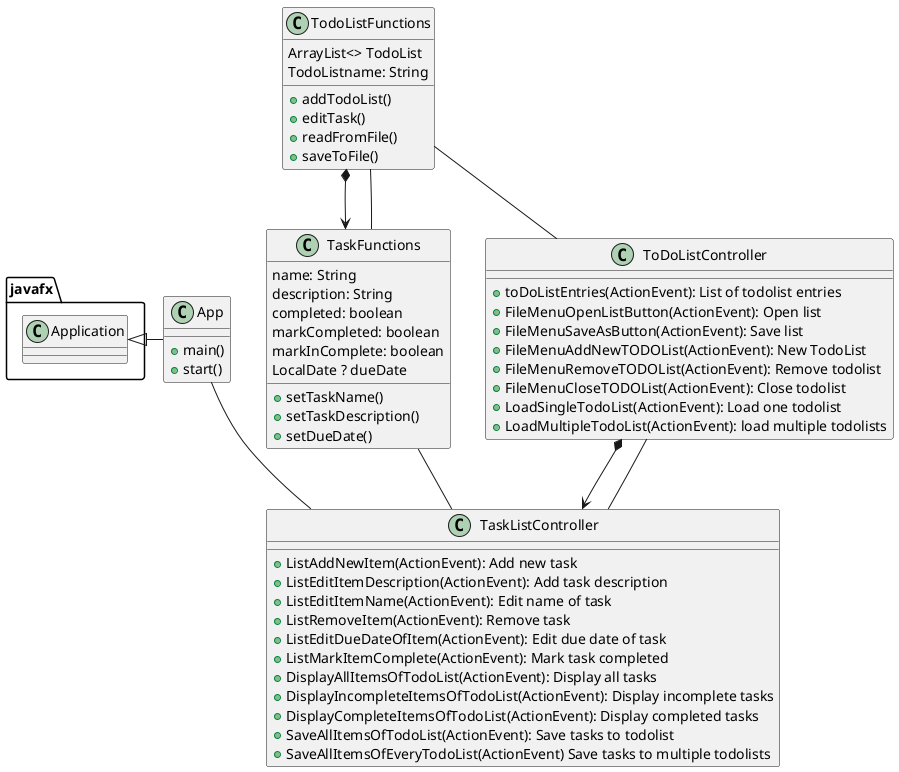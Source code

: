 @startuml
class App{
+ main()
+ start()

}
class TodoListFunctions {
 ArrayList<> TodoList
 TodoListname: String
+ addTodoList()
+ editTask()
+ readFromFile()
+ saveToFile()
}

class TaskFunctions {
  name: String
  description: String
  completed: boolean
  markCompleted: boolean
  markInComplete: boolean
  LocalDate ? dueDate
+  setTaskName()
+  setTaskDescription()
+  setDueDate()
}
class ToDoListController {
+ toDoListEntries(ActionEvent): List of todolist entries
+ FileMenuOpenListButton(ActionEvent): Open list
+ FileMenuSaveAsButton(ActionEvent): Save list
+ FileMenuAddNewTODOList(ActionEvent): New TodoList
+ FileMenuRemoveTODOList(ActionEvent): Remove todolist
+ FileMenuCloseTODOList(ActionEvent): Close todolist
+ LoadSingleTodoList(ActionEvent): Load one todolist
+ LoadMultipleTodoList(ActionEvent): load multiple todolists
}
class TaskListController {
+ ListAddNewItem(ActionEvent): Add new task
+ ListEditItemDescription(ActionEvent): Add task description
+ ListEditItemName(ActionEvent): Edit name of task
+ ListRemoveItem(ActionEvent): Remove task
+ ListEditDueDateOfItem(ActionEvent): Edit due date of task
+ ListMarkItemComplete(ActionEvent): Mark task completed
+ DisplayAllItemsOfTodoList(ActionEvent): Display all tasks
+ DisplayIncompleteItemsOfTodoList(ActionEvent): Display incomplete tasks
+ DisplayCompleteItemsOfTodoList(ActionEvent): Display completed tasks
+ SaveAllItemsOfTodoList(ActionEvent): Save tasks to todolist
+ SaveAllItemsOfEveryTodoList(ActionEvent) Save tasks to multiple todolists
}


javafx.Application <|- App
App -- TaskListController
TodoListFunctions *--> TaskFunctions
ToDoListController *--> TaskListController
TodoListFunctions -- ToDoListController
TaskFunctions -- TaskListController
TodoListFunctions -- TaskFunctions
ToDoListController -- TaskListController

@enduml